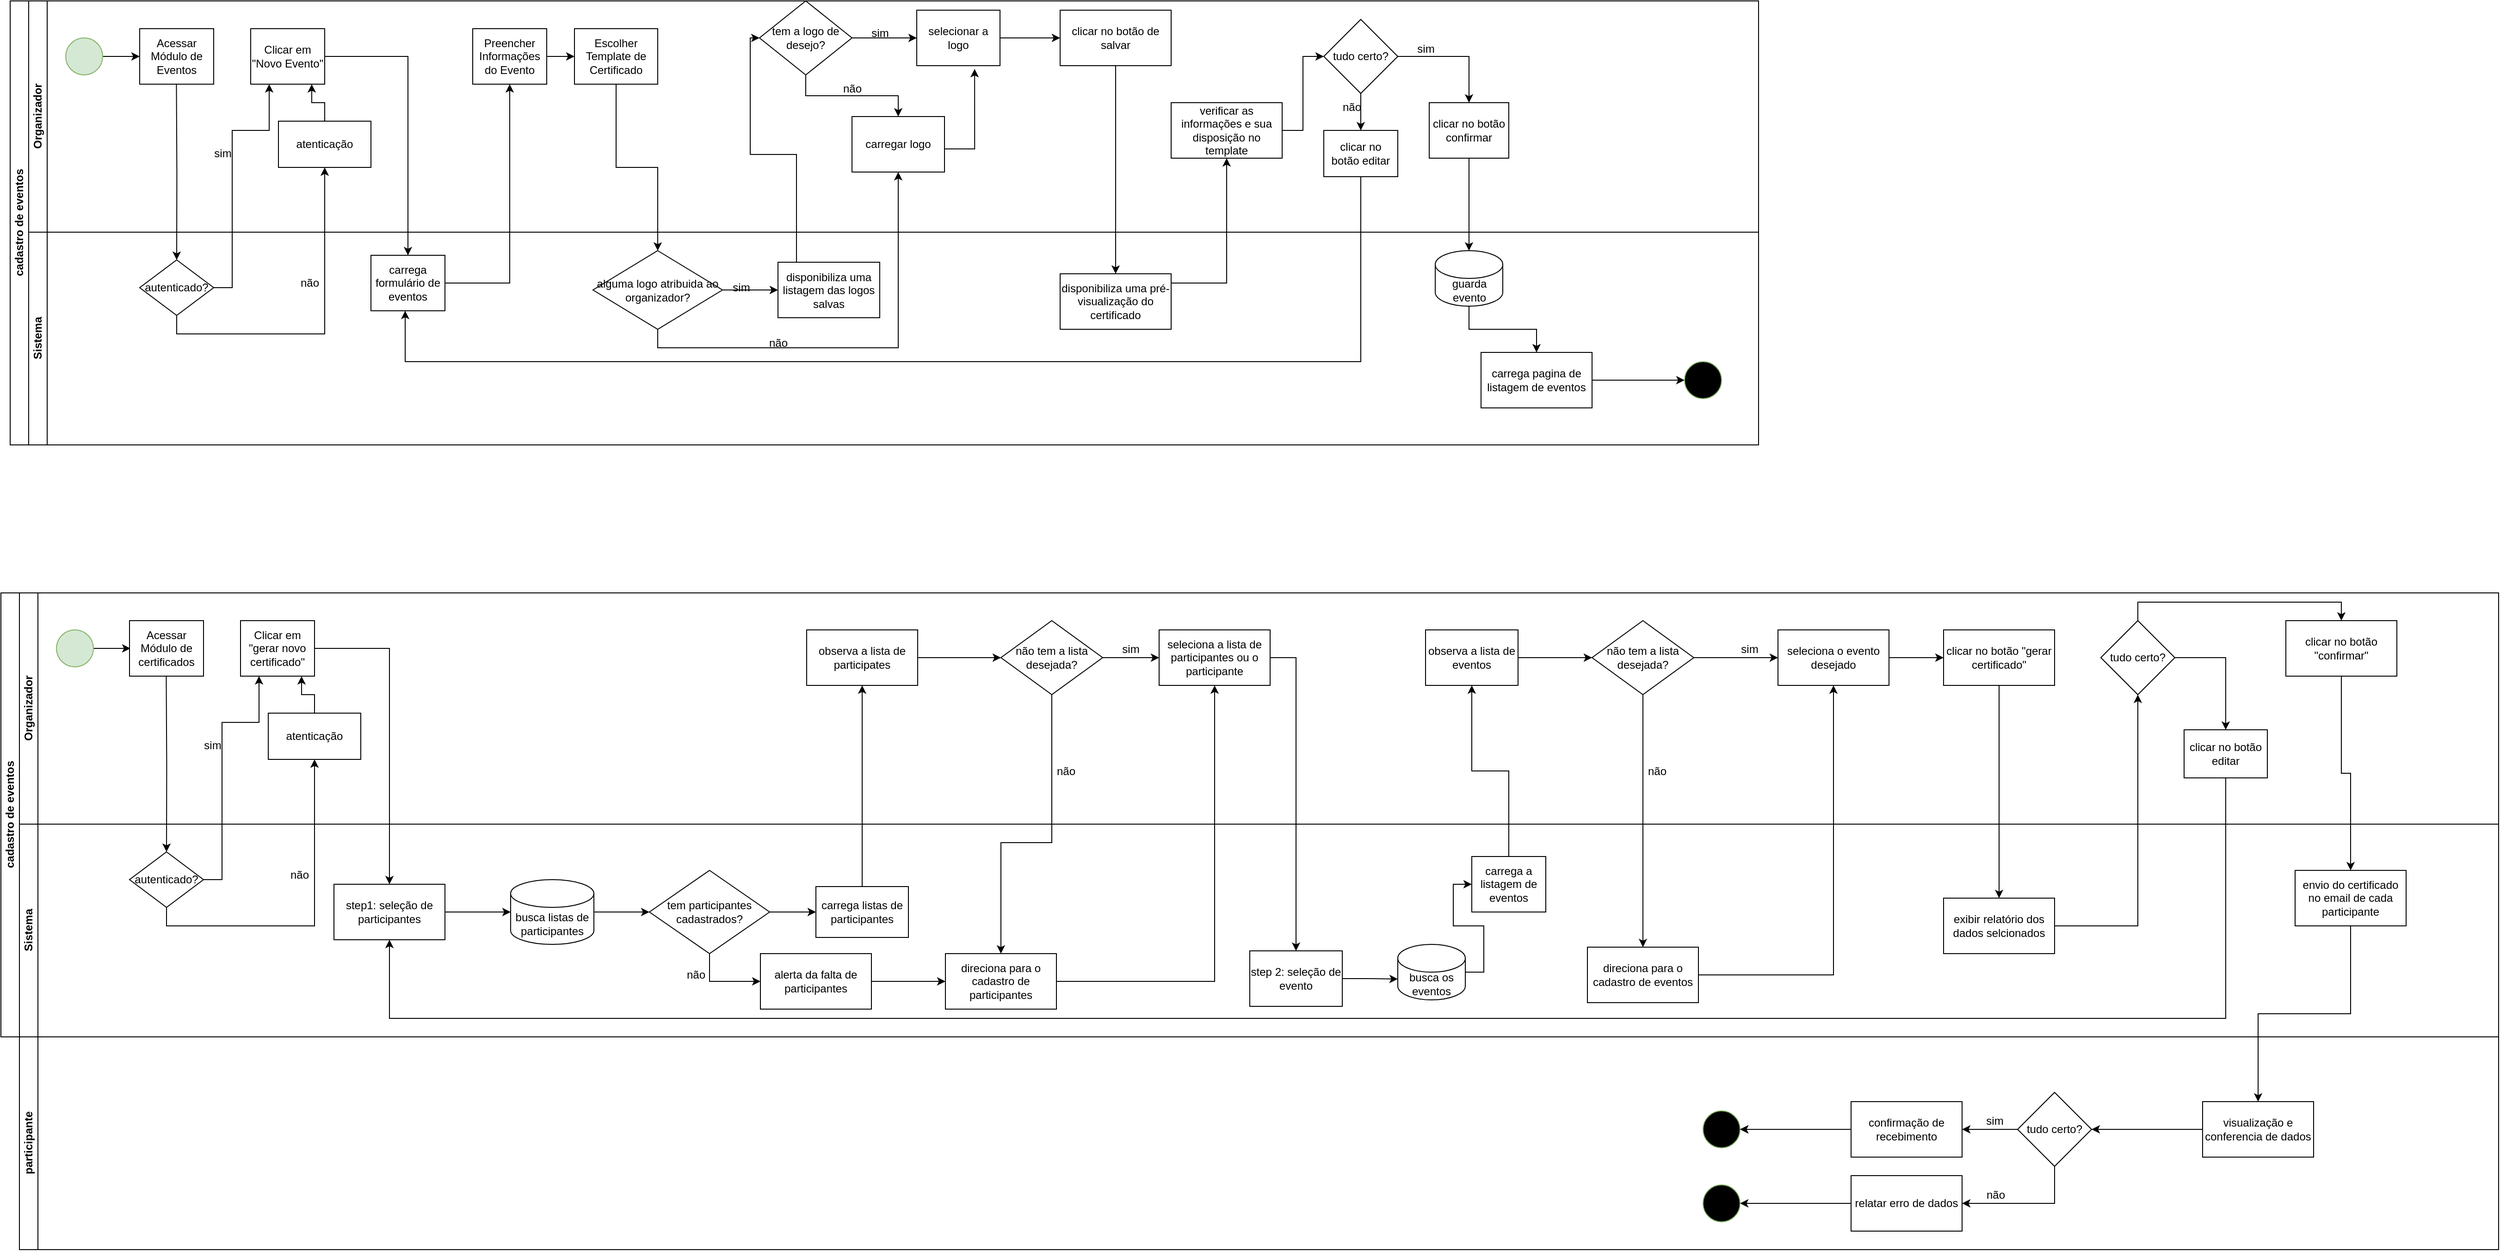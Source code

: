 <mxfile version="26.2.13">
  <diagram id="prtHgNgQTEPvFCAcTncT" name="Page-1">
    <mxGraphModel dx="1680" dy="941" grid="1" gridSize="10" guides="1" tooltips="1" connect="1" arrows="1" fold="1" page="1" pageScale="1" pageWidth="827" pageHeight="1169" math="0" shadow="0">
      <root>
        <mxCell id="0" />
        <mxCell id="1" parent="0" />
        <mxCell id="dNxyNK7c78bLwvsdeMH5-19" value="cadastro de eventos" style="swimlane;html=1;childLayout=stackLayout;resizeParent=1;resizeParentMax=0;horizontal=0;startSize=20;horizontalStack=0;" parent="1" vertex="1">
          <mxGeometry x="120" y="120" width="1890" height="480" as="geometry" />
        </mxCell>
        <mxCell id="dNxyNK7c78bLwvsdeMH5-20" value="Organizador" style="swimlane;html=1;startSize=20;horizontal=0;" parent="dNxyNK7c78bLwvsdeMH5-19" vertex="1">
          <mxGeometry x="20" width="1870" height="250" as="geometry" />
        </mxCell>
        <mxCell id="dNxyNK7c78bLwvsdeMH5-25" value="" style="edgeStyle=orthogonalEdgeStyle;rounded=0;orthogonalLoop=1;jettySize=auto;html=1;" parent="dNxyNK7c78bLwvsdeMH5-20" source="dNxyNK7c78bLwvsdeMH5-23" target="dNxyNK7c78bLwvsdeMH5-24" edge="1">
          <mxGeometry relative="1" as="geometry" />
        </mxCell>
        <mxCell id="dNxyNK7c78bLwvsdeMH5-23" value="" style="ellipse;whiteSpace=wrap;html=1;fillColor=#d5e8d4;strokeColor=#82b366;" parent="dNxyNK7c78bLwvsdeMH5-20" vertex="1">
          <mxGeometry x="40" y="40" width="40" height="40" as="geometry" />
        </mxCell>
        <mxCell id="dNxyNK7c78bLwvsdeMH5-24" value="Acessar Módulo de Eventos" style="rounded=0;whiteSpace=wrap;html=1;fontFamily=Helvetica;fontSize=12;fontColor=#000000;align=center;" parent="dNxyNK7c78bLwvsdeMH5-20" vertex="1">
          <mxGeometry x="120" y="30" width="80" height="60" as="geometry" />
        </mxCell>
        <mxCell id="dNxyNK7c78bLwvsdeMH5-30" value="Clicar em &quot;Novo Evento&quot;" style="rounded=0;whiteSpace=wrap;html=1;fontFamily=Helvetica;fontSize=12;fontColor=#000000;align=center;" parent="dNxyNK7c78bLwvsdeMH5-20" vertex="1">
          <mxGeometry x="240" y="30" width="80" height="60" as="geometry" />
        </mxCell>
        <mxCell id="Wr-YrEjcG0Q6fENDPcPm-4" style="edgeStyle=orthogonalEdgeStyle;rounded=0;orthogonalLoop=1;jettySize=auto;html=1;endArrow=classic;endFill=1;entryX=0.5;entryY=0;entryDx=0;entryDy=0;" edge="1" parent="dNxyNK7c78bLwvsdeMH5-20" target="Wr-YrEjcG0Q6fENDPcPm-5">
          <mxGeometry relative="1" as="geometry">
            <mxPoint x="159.71" y="90" as="sourcePoint" />
            <mxPoint x="159.71" y="150" as="targetPoint" />
          </mxGeometry>
        </mxCell>
        <mxCell id="Wr-YrEjcG0Q6fENDPcPm-6" value="atenticação" style="whiteSpace=wrap;html=1;fontColor=#000000;" vertex="1" parent="dNxyNK7c78bLwvsdeMH5-20">
          <mxGeometry x="270" y="130" width="100" height="50" as="geometry" />
        </mxCell>
        <mxCell id="Wr-YrEjcG0Q6fENDPcPm-8" style="edgeStyle=orthogonalEdgeStyle;rounded=0;orthogonalLoop=1;jettySize=auto;html=1;entryX=0.825;entryY=1.001;entryDx=0;entryDy=0;entryPerimeter=0;" edge="1" parent="dNxyNK7c78bLwvsdeMH5-20" source="Wr-YrEjcG0Q6fENDPcPm-6" target="dNxyNK7c78bLwvsdeMH5-30">
          <mxGeometry relative="1" as="geometry" />
        </mxCell>
        <mxCell id="Wr-YrEjcG0Q6fENDPcPm-9" value="Escolher Template de Certificado" style="whiteSpace=wrap;html=1;fontColor=#000000;rounded=0;" vertex="1" parent="dNxyNK7c78bLwvsdeMH5-20">
          <mxGeometry x="590" y="30" width="90" height="60" as="geometry" />
        </mxCell>
        <mxCell id="Wr-YrEjcG0Q6fENDPcPm-17" value="sim" style="text;html=1;align=center;verticalAlign=middle;whiteSpace=wrap;rounded=0;" vertex="1" parent="dNxyNK7c78bLwvsdeMH5-20">
          <mxGeometry x="180" y="150" width="60" height="30" as="geometry" />
        </mxCell>
        <mxCell id="Wr-YrEjcG0Q6fENDPcPm-25" value="" style="edgeStyle=orthogonalEdgeStyle;rounded=0;orthogonalLoop=1;jettySize=auto;html=1;" edge="1" parent="dNxyNK7c78bLwvsdeMH5-20" source="Wr-YrEjcG0Q6fENDPcPm-23" target="Wr-YrEjcG0Q6fENDPcPm-24">
          <mxGeometry relative="1" as="geometry" />
        </mxCell>
        <mxCell id="Wr-YrEjcG0Q6fENDPcPm-27" value="" style="edgeStyle=orthogonalEdgeStyle;rounded=0;orthogonalLoop=1;jettySize=auto;html=1;" edge="1" parent="dNxyNK7c78bLwvsdeMH5-20" source="Wr-YrEjcG0Q6fENDPcPm-23" target="Wr-YrEjcG0Q6fENDPcPm-26">
          <mxGeometry relative="1" as="geometry" />
        </mxCell>
        <mxCell id="Wr-YrEjcG0Q6fENDPcPm-23" value="tem a logo de desejo?" style="rhombus;whiteSpace=wrap;html=1;" vertex="1" parent="dNxyNK7c78bLwvsdeMH5-20">
          <mxGeometry x="790" width="100" height="80" as="geometry" />
        </mxCell>
        <mxCell id="Wr-YrEjcG0Q6fENDPcPm-36" value="" style="edgeStyle=orthogonalEdgeStyle;rounded=0;orthogonalLoop=1;jettySize=auto;html=1;" edge="1" parent="dNxyNK7c78bLwvsdeMH5-20" source="Wr-YrEjcG0Q6fENDPcPm-24" target="Wr-YrEjcG0Q6fENDPcPm-35">
          <mxGeometry relative="1" as="geometry" />
        </mxCell>
        <mxCell id="Wr-YrEjcG0Q6fENDPcPm-24" value="selecionar a logo" style="whiteSpace=wrap;html=1;" vertex="1" parent="dNxyNK7c78bLwvsdeMH5-20">
          <mxGeometry x="960" y="10" width="90" height="60" as="geometry" />
        </mxCell>
        <mxCell id="Wr-YrEjcG0Q6fENDPcPm-26" value="carregar logo" style="whiteSpace=wrap;html=1;" vertex="1" parent="dNxyNK7c78bLwvsdeMH5-20">
          <mxGeometry x="890" y="125" width="100" height="60" as="geometry" />
        </mxCell>
        <mxCell id="Wr-YrEjcG0Q6fENDPcPm-28" value="sim" style="text;html=1;align=center;verticalAlign=middle;resizable=0;points=[];autosize=1;strokeColor=none;fillColor=none;" vertex="1" parent="dNxyNK7c78bLwvsdeMH5-20">
          <mxGeometry x="900" y="20" width="40" height="30" as="geometry" />
        </mxCell>
        <mxCell id="Wr-YrEjcG0Q6fENDPcPm-30" value="não" style="text;html=1;align=center;verticalAlign=middle;resizable=0;points=[];autosize=1;strokeColor=none;fillColor=none;" vertex="1" parent="dNxyNK7c78bLwvsdeMH5-20">
          <mxGeometry x="870" y="80" width="40" height="30" as="geometry" />
        </mxCell>
        <mxCell id="Wr-YrEjcG0Q6fENDPcPm-34" style="edgeStyle=orthogonalEdgeStyle;rounded=0;orthogonalLoop=1;jettySize=auto;html=1;entryX=0.695;entryY=1.059;entryDx=0;entryDy=0;entryPerimeter=0;" edge="1" parent="dNxyNK7c78bLwvsdeMH5-20" source="Wr-YrEjcG0Q6fENDPcPm-26" target="Wr-YrEjcG0Q6fENDPcPm-24">
          <mxGeometry relative="1" as="geometry">
            <Array as="points">
              <mxPoint x="1023" y="160" />
            </Array>
          </mxGeometry>
        </mxCell>
        <mxCell id="Wr-YrEjcG0Q6fENDPcPm-35" value="clicar no botão de salvar" style="whiteSpace=wrap;html=1;" vertex="1" parent="dNxyNK7c78bLwvsdeMH5-20">
          <mxGeometry x="1115" y="10" width="120" height="60" as="geometry" />
        </mxCell>
        <mxCell id="Wr-YrEjcG0Q6fENDPcPm-42" value="" style="edgeStyle=orthogonalEdgeStyle;rounded=0;orthogonalLoop=1;jettySize=auto;html=1;entryX=0;entryY=0.5;entryDx=0;entryDy=0;" edge="1" parent="dNxyNK7c78bLwvsdeMH5-20" source="Wr-YrEjcG0Q6fENDPcPm-39" target="Wr-YrEjcG0Q6fENDPcPm-46">
          <mxGeometry relative="1" as="geometry">
            <mxPoint x="1394" y="140.0" as="targetPoint" />
          </mxGeometry>
        </mxCell>
        <mxCell id="Wr-YrEjcG0Q6fENDPcPm-39" value="verificar as informações e sua disposição no template" style="whiteSpace=wrap;html=1;" vertex="1" parent="dNxyNK7c78bLwvsdeMH5-20">
          <mxGeometry x="1235" y="110" width="120" height="60" as="geometry" />
        </mxCell>
        <mxCell id="Wr-YrEjcG0Q6fENDPcPm-45" value="" style="edgeStyle=orthogonalEdgeStyle;rounded=0;orthogonalLoop=1;jettySize=auto;html=1;" edge="1" parent="dNxyNK7c78bLwvsdeMH5-20" source="Wr-YrEjcG0Q6fENDPcPm-43" target="Wr-YrEjcG0Q6fENDPcPm-9">
          <mxGeometry relative="1" as="geometry" />
        </mxCell>
        <mxCell id="Wr-YrEjcG0Q6fENDPcPm-43" value="Preencher Informações do Evento" style="whiteSpace=wrap;html=1;fontColor=#000000;rounded=0;" vertex="1" parent="dNxyNK7c78bLwvsdeMH5-20">
          <mxGeometry x="480" y="30" width="80" height="60" as="geometry" />
        </mxCell>
        <mxCell id="Wr-YrEjcG0Q6fENDPcPm-50" value="" style="edgeStyle=orthogonalEdgeStyle;rounded=0;orthogonalLoop=1;jettySize=auto;html=1;" edge="1" parent="dNxyNK7c78bLwvsdeMH5-20" source="Wr-YrEjcG0Q6fENDPcPm-46" target="Wr-YrEjcG0Q6fENDPcPm-49">
          <mxGeometry relative="1" as="geometry" />
        </mxCell>
        <mxCell id="Wr-YrEjcG0Q6fENDPcPm-52" value="" style="edgeStyle=orthogonalEdgeStyle;rounded=0;orthogonalLoop=1;jettySize=auto;html=1;" edge="1" parent="dNxyNK7c78bLwvsdeMH5-20" source="Wr-YrEjcG0Q6fENDPcPm-46" target="Wr-YrEjcG0Q6fENDPcPm-51">
          <mxGeometry relative="1" as="geometry" />
        </mxCell>
        <mxCell id="Wr-YrEjcG0Q6fENDPcPm-46" value="tudo certo?" style="rhombus;whiteSpace=wrap;html=1;" vertex="1" parent="dNxyNK7c78bLwvsdeMH5-20">
          <mxGeometry x="1400" y="20" width="80" height="80" as="geometry" />
        </mxCell>
        <mxCell id="Wr-YrEjcG0Q6fENDPcPm-49" value="clicar no botão confirmar" style="whiteSpace=wrap;html=1;" vertex="1" parent="dNxyNK7c78bLwvsdeMH5-20">
          <mxGeometry x="1514" y="110" width="86" height="60" as="geometry" />
        </mxCell>
        <mxCell id="Wr-YrEjcG0Q6fENDPcPm-51" value="clicar no botão editar" style="whiteSpace=wrap;html=1;" vertex="1" parent="dNxyNK7c78bLwvsdeMH5-20">
          <mxGeometry x="1400" y="140" width="80" height="50" as="geometry" />
        </mxCell>
        <mxCell id="Wr-YrEjcG0Q6fENDPcPm-48" value="não" style="text;html=1;align=center;verticalAlign=middle;resizable=0;points=[];autosize=1;strokeColor=none;fillColor=none;" vertex="1" parent="dNxyNK7c78bLwvsdeMH5-20">
          <mxGeometry x="1410" y="100" width="40" height="30" as="geometry" />
        </mxCell>
        <mxCell id="Wr-YrEjcG0Q6fENDPcPm-53" value="sim" style="text;html=1;align=center;verticalAlign=middle;resizable=0;points=[];autosize=1;strokeColor=none;fillColor=none;" vertex="1" parent="dNxyNK7c78bLwvsdeMH5-20">
          <mxGeometry x="1490" y="37" width="40" height="30" as="geometry" />
        </mxCell>
        <mxCell id="dNxyNK7c78bLwvsdeMH5-21" value="Sistema" style="swimlane;html=1;startSize=20;horizontal=0;" parent="dNxyNK7c78bLwvsdeMH5-19" vertex="1">
          <mxGeometry x="20" y="250" width="1870" height="230" as="geometry" />
        </mxCell>
        <mxCell id="dNxyNK7c78bLwvsdeMH5-29" value="" style="edgeStyle=orthogonalEdgeStyle;rounded=0;orthogonalLoop=1;jettySize=auto;html=1;endArrow=classic;endFill=1;" parent="dNxyNK7c78bLwvsdeMH5-21" edge="1">
          <mxGeometry relative="1" as="geometry">
            <mxPoint x="200" y="60" as="sourcePoint" />
            <mxPoint x="260" y="-160" as="targetPoint" />
            <Array as="points">
              <mxPoint x="220" y="60" />
              <mxPoint x="220" y="-110" />
              <mxPoint x="260" y="-110" />
              <mxPoint x="260" y="-160" />
            </Array>
          </mxGeometry>
        </mxCell>
        <mxCell id="Wr-YrEjcG0Q6fENDPcPm-5" value="autenticado?" style="rhombus;whiteSpace=wrap;html=1;fontFamily=Helvetica;fontSize=12;fontColor=#000000;align=center;" vertex="1" parent="dNxyNK7c78bLwvsdeMH5-21">
          <mxGeometry x="120" y="30" width="80" height="60" as="geometry" />
        </mxCell>
        <mxCell id="Wr-YrEjcG0Q6fENDPcPm-15" value="alguma logo atribuida ao organizador?" style="rhombus;whiteSpace=wrap;html=1;fontColor=#000000;rounded=0;" vertex="1" parent="dNxyNK7c78bLwvsdeMH5-21">
          <mxGeometry x="610" y="20" width="140" height="85" as="geometry" />
        </mxCell>
        <mxCell id="Wr-YrEjcG0Q6fENDPcPm-18" value="não" style="text;html=1;align=center;verticalAlign=middle;whiteSpace=wrap;rounded=0;" vertex="1" parent="dNxyNK7c78bLwvsdeMH5-21">
          <mxGeometry x="274" y="40" width="60" height="30" as="geometry" />
        </mxCell>
        <mxCell id="Wr-YrEjcG0Q6fENDPcPm-19" value="disponibiliza uma listagem das logos salvas" style="rounded=0;whiteSpace=wrap;html=1;fontColor=#000000;" vertex="1" parent="dNxyNK7c78bLwvsdeMH5-21">
          <mxGeometry x="810" y="32.5" width="110" height="60" as="geometry" />
        </mxCell>
        <mxCell id="Wr-YrEjcG0Q6fENDPcPm-20" value="" style="edgeStyle=orthogonalEdgeStyle;rounded=0;orthogonalLoop=1;jettySize=auto;html=1;" edge="1" parent="dNxyNK7c78bLwvsdeMH5-21" source="Wr-YrEjcG0Q6fENDPcPm-15" target="Wr-YrEjcG0Q6fENDPcPm-19">
          <mxGeometry relative="1" as="geometry" />
        </mxCell>
        <mxCell id="Wr-YrEjcG0Q6fENDPcPm-33" value="não" style="text;html=1;align=center;verticalAlign=middle;resizable=0;points=[];autosize=1;strokeColor=none;fillColor=none;" vertex="1" parent="dNxyNK7c78bLwvsdeMH5-21">
          <mxGeometry x="790" y="105" width="40" height="30" as="geometry" />
        </mxCell>
        <mxCell id="Wr-YrEjcG0Q6fENDPcPm-32" value="sim" style="text;html=1;align=center;verticalAlign=middle;resizable=0;points=[];autosize=1;strokeColor=none;fillColor=none;" vertex="1" parent="dNxyNK7c78bLwvsdeMH5-21">
          <mxGeometry x="750" y="45" width="40" height="30" as="geometry" />
        </mxCell>
        <mxCell id="Wr-YrEjcG0Q6fENDPcPm-37" value="disponibiliza uma pré-visualização do certificado" style="whiteSpace=wrap;html=1;" vertex="1" parent="dNxyNK7c78bLwvsdeMH5-21">
          <mxGeometry x="1115" y="45" width="120" height="60" as="geometry" />
        </mxCell>
        <mxCell id="Wr-YrEjcG0Q6fENDPcPm-2" value="carrega formulário de eventos" style="rounded=0;whiteSpace=wrap;html=1;fontFamily=Helvetica;fontSize=12;fontColor=#000000;align=center;" vertex="1" parent="dNxyNK7c78bLwvsdeMH5-21">
          <mxGeometry x="370" y="25" width="80" height="60" as="geometry" />
        </mxCell>
        <mxCell id="Wr-YrEjcG0Q6fENDPcPm-61" value="" style="edgeStyle=orthogonalEdgeStyle;rounded=0;orthogonalLoop=1;jettySize=auto;html=1;" edge="1" parent="dNxyNK7c78bLwvsdeMH5-21" source="Wr-YrEjcG0Q6fENDPcPm-57" target="Wr-YrEjcG0Q6fENDPcPm-60">
          <mxGeometry relative="1" as="geometry" />
        </mxCell>
        <mxCell id="Wr-YrEjcG0Q6fENDPcPm-57" value="guarda evento" style="shape=cylinder3;whiteSpace=wrap;html=1;boundedLbl=1;backgroundOutline=1;size=15;" vertex="1" parent="dNxyNK7c78bLwvsdeMH5-21">
          <mxGeometry x="1520.5" y="20" width="73" height="60" as="geometry" />
        </mxCell>
        <mxCell id="Wr-YrEjcG0Q6fENDPcPm-65" value="" style="edgeStyle=orthogonalEdgeStyle;rounded=0;orthogonalLoop=1;jettySize=auto;html=1;" edge="1" parent="dNxyNK7c78bLwvsdeMH5-21" source="Wr-YrEjcG0Q6fENDPcPm-60">
          <mxGeometry relative="1" as="geometry">
            <mxPoint x="1790" y="160" as="targetPoint" />
          </mxGeometry>
        </mxCell>
        <mxCell id="Wr-YrEjcG0Q6fENDPcPm-60" value="carrega pagina de listagem de eventos" style="whiteSpace=wrap;html=1;" vertex="1" parent="dNxyNK7c78bLwvsdeMH5-21">
          <mxGeometry x="1570" y="130" width="120" height="60" as="geometry" />
        </mxCell>
        <mxCell id="Wr-YrEjcG0Q6fENDPcPm-66" value="" style="ellipse;whiteSpace=wrap;html=1;fillColor=light-dark(#000000, #1f2f1e);strokeColor=#82b366;" vertex="1" parent="dNxyNK7c78bLwvsdeMH5-21">
          <mxGeometry x="1790" y="140" width="40" height="40" as="geometry" />
        </mxCell>
        <mxCell id="Wr-YrEjcG0Q6fENDPcPm-7" value="" style="edgeStyle=orthogonalEdgeStyle;rounded=0;orthogonalLoop=1;jettySize=auto;html=1;" edge="1" parent="dNxyNK7c78bLwvsdeMH5-19" source="Wr-YrEjcG0Q6fENDPcPm-5" target="Wr-YrEjcG0Q6fENDPcPm-6">
          <mxGeometry relative="1" as="geometry">
            <Array as="points">
              <mxPoint x="180" y="360" />
              <mxPoint x="340" y="360" />
            </Array>
          </mxGeometry>
        </mxCell>
        <mxCell id="Wr-YrEjcG0Q6fENDPcPm-16" value="" style="edgeStyle=orthogonalEdgeStyle;rounded=0;orthogonalLoop=1;jettySize=auto;html=1;" edge="1" parent="dNxyNK7c78bLwvsdeMH5-19" source="Wr-YrEjcG0Q6fENDPcPm-9" target="Wr-YrEjcG0Q6fENDPcPm-15">
          <mxGeometry relative="1" as="geometry" />
        </mxCell>
        <mxCell id="Wr-YrEjcG0Q6fENDPcPm-22" value="" style="edgeStyle=orthogonalEdgeStyle;rounded=0;orthogonalLoop=1;jettySize=auto;html=1;" edge="1" parent="dNxyNK7c78bLwvsdeMH5-19" source="Wr-YrEjcG0Q6fENDPcPm-19">
          <mxGeometry relative="1" as="geometry">
            <mxPoint x="810" y="40.0" as="targetPoint" />
            <Array as="points">
              <mxPoint x="850" y="166" />
              <mxPoint x="800" y="166" />
              <mxPoint x="800" y="40" />
            </Array>
          </mxGeometry>
        </mxCell>
        <mxCell id="Wr-YrEjcG0Q6fENDPcPm-31" style="edgeStyle=orthogonalEdgeStyle;rounded=0;orthogonalLoop=1;jettySize=auto;html=1;exitX=0.5;exitY=1;exitDx=0;exitDy=0;entryX=0.5;entryY=1;entryDx=0;entryDy=0;" edge="1" parent="dNxyNK7c78bLwvsdeMH5-19" source="Wr-YrEjcG0Q6fENDPcPm-15" target="Wr-YrEjcG0Q6fENDPcPm-26">
          <mxGeometry relative="1" as="geometry">
            <mxPoint x="960" y="190" as="targetPoint" />
            <mxPoint x="710" y="376" as="sourcePoint" />
          </mxGeometry>
        </mxCell>
        <mxCell id="Wr-YrEjcG0Q6fENDPcPm-38" value="" style="edgeStyle=orthogonalEdgeStyle;rounded=0;orthogonalLoop=1;jettySize=auto;html=1;" edge="1" parent="dNxyNK7c78bLwvsdeMH5-19" source="Wr-YrEjcG0Q6fENDPcPm-35" target="Wr-YrEjcG0Q6fENDPcPm-37">
          <mxGeometry relative="1" as="geometry" />
        </mxCell>
        <mxCell id="Wr-YrEjcG0Q6fENDPcPm-40" value="" style="edgeStyle=orthogonalEdgeStyle;rounded=0;orthogonalLoop=1;jettySize=auto;html=1;" edge="1" parent="dNxyNK7c78bLwvsdeMH5-19" source="Wr-YrEjcG0Q6fENDPcPm-37" target="Wr-YrEjcG0Q6fENDPcPm-39">
          <mxGeometry relative="1" as="geometry">
            <Array as="points">
              <mxPoint x="1315" y="305" />
            </Array>
          </mxGeometry>
        </mxCell>
        <mxCell id="Wr-YrEjcG0Q6fENDPcPm-3" value="" style="edgeStyle=orthogonalEdgeStyle;rounded=0;orthogonalLoop=1;jettySize=auto;html=1;" edge="1" parent="dNxyNK7c78bLwvsdeMH5-19" source="dNxyNK7c78bLwvsdeMH5-30" target="Wr-YrEjcG0Q6fENDPcPm-2">
          <mxGeometry relative="1" as="geometry" />
        </mxCell>
        <mxCell id="Wr-YrEjcG0Q6fENDPcPm-44" value="" style="edgeStyle=orthogonalEdgeStyle;rounded=0;orthogonalLoop=1;jettySize=auto;html=1;" edge="1" parent="dNxyNK7c78bLwvsdeMH5-19" source="Wr-YrEjcG0Q6fENDPcPm-2" target="Wr-YrEjcG0Q6fENDPcPm-43">
          <mxGeometry relative="1" as="geometry" />
        </mxCell>
        <mxCell id="Wr-YrEjcG0Q6fENDPcPm-47" style="edgeStyle=orthogonalEdgeStyle;rounded=0;orthogonalLoop=1;jettySize=auto;html=1;" edge="1" parent="dNxyNK7c78bLwvsdeMH5-19" target="Wr-YrEjcG0Q6fENDPcPm-2">
          <mxGeometry relative="1" as="geometry">
            <mxPoint x="426.552" y="320.0" as="targetPoint" />
            <mxPoint x="1460" y="190" as="sourcePoint" />
            <Array as="points">
              <mxPoint x="1460" y="390" />
              <mxPoint x="427" y="390" />
            </Array>
          </mxGeometry>
        </mxCell>
        <mxCell id="Wr-YrEjcG0Q6fENDPcPm-56" style="edgeStyle=orthogonalEdgeStyle;rounded=0;orthogonalLoop=1;jettySize=auto;html=1;" edge="1" parent="dNxyNK7c78bLwvsdeMH5-19" source="Wr-YrEjcG0Q6fENDPcPm-49" target="Wr-YrEjcG0Q6fENDPcPm-57">
          <mxGeometry relative="1" as="geometry">
            <mxPoint x="1577" y="310.0" as="targetPoint" />
          </mxGeometry>
        </mxCell>
        <mxCell id="Wr-YrEjcG0Q6fENDPcPm-125" value="cadastro de eventos" style="swimlane;html=1;childLayout=stackLayout;resizeParent=1;resizeParentMax=0;horizontal=0;startSize=20;horizontalStack=0;" vertex="1" parent="1">
          <mxGeometry x="110" y="760" width="2700" height="480" as="geometry">
            <mxRectangle x="110" y="760" width="40" height="140" as="alternateBounds" />
          </mxGeometry>
        </mxCell>
        <mxCell id="Wr-YrEjcG0Q6fENDPcPm-126" value="Organizador" style="swimlane;html=1;startSize=20;horizontal=0;" vertex="1" parent="Wr-YrEjcG0Q6fENDPcPm-125">
          <mxGeometry x="20" width="2680" height="250" as="geometry">
            <mxRectangle x="20" width="1870" height="30" as="alternateBounds" />
          </mxGeometry>
        </mxCell>
        <mxCell id="Wr-YrEjcG0Q6fENDPcPm-127" value="" style="edgeStyle=orthogonalEdgeStyle;rounded=0;orthogonalLoop=1;jettySize=auto;html=1;" edge="1" parent="Wr-YrEjcG0Q6fENDPcPm-126" source="Wr-YrEjcG0Q6fENDPcPm-128">
          <mxGeometry relative="1" as="geometry">
            <mxPoint x="120" y="60" as="targetPoint" />
          </mxGeometry>
        </mxCell>
        <mxCell id="Wr-YrEjcG0Q6fENDPcPm-128" value="" style="ellipse;whiteSpace=wrap;html=1;fillColor=#d5e8d4;strokeColor=#82b366;" vertex="1" parent="Wr-YrEjcG0Q6fENDPcPm-126">
          <mxGeometry x="40" y="40" width="40" height="40" as="geometry" />
        </mxCell>
        <mxCell id="Wr-YrEjcG0Q6fENDPcPm-248" value="não tem a lista desejada?" style="rhombus;whiteSpace=wrap;html=1;" vertex="1" parent="Wr-YrEjcG0Q6fENDPcPm-126">
          <mxGeometry x="1700" y="30" width="110" height="80" as="geometry" />
        </mxCell>
        <mxCell id="Wr-YrEjcG0Q6fENDPcPm-254" value="não" style="text;html=1;align=center;verticalAlign=middle;resizable=0;points=[];autosize=1;strokeColor=none;fillColor=none;" vertex="1" parent="Wr-YrEjcG0Q6fENDPcPm-126">
          <mxGeometry x="1750" y="178" width="40" height="30" as="geometry" />
        </mxCell>
        <mxCell id="Wr-YrEjcG0Q6fENDPcPm-257" value="clicar no botão &quot;gerar certificado&quot;" style="whiteSpace=wrap;html=1;" vertex="1" parent="Wr-YrEjcG0Q6fENDPcPm-126">
          <mxGeometry x="2080" y="40" width="120" height="60" as="geometry" />
        </mxCell>
        <mxCell id="Wr-YrEjcG0Q6fENDPcPm-264" value="" style="edgeStyle=orthogonalEdgeStyle;rounded=0;orthogonalLoop=1;jettySize=auto;html=1;" edge="1" parent="Wr-YrEjcG0Q6fENDPcPm-126" source="Wr-YrEjcG0Q6fENDPcPm-261" target="Wr-YrEjcG0Q6fENDPcPm-263">
          <mxGeometry relative="1" as="geometry" />
        </mxCell>
        <mxCell id="Wr-YrEjcG0Q6fENDPcPm-266" style="edgeStyle=orthogonalEdgeStyle;rounded=0;orthogonalLoop=1;jettySize=auto;html=1;entryX=0.5;entryY=0;entryDx=0;entryDy=0;" edge="1" parent="Wr-YrEjcG0Q6fENDPcPm-126" source="Wr-YrEjcG0Q6fENDPcPm-261" target="Wr-YrEjcG0Q6fENDPcPm-267">
          <mxGeometry relative="1" as="geometry">
            <mxPoint x="2470" y="10" as="targetPoint" />
            <Array as="points">
              <mxPoint x="2290" y="10" />
              <mxPoint x="2510" y="10" />
            </Array>
          </mxGeometry>
        </mxCell>
        <mxCell id="Wr-YrEjcG0Q6fENDPcPm-261" value="tudo certo?" style="rhombus;whiteSpace=wrap;html=1;" vertex="1" parent="Wr-YrEjcG0Q6fENDPcPm-126">
          <mxGeometry x="2250" y="30" width="80" height="80" as="geometry" />
        </mxCell>
        <mxCell id="Wr-YrEjcG0Q6fENDPcPm-263" value="clicar no botão editar" style="whiteSpace=wrap;html=1;" vertex="1" parent="Wr-YrEjcG0Q6fENDPcPm-126">
          <mxGeometry x="2340" y="148" width="90" height="52" as="geometry" />
        </mxCell>
        <mxCell id="Wr-YrEjcG0Q6fENDPcPm-267" value="clicar no botão &quot;confirmar&quot;" style="whiteSpace=wrap;html=1;" vertex="1" parent="Wr-YrEjcG0Q6fENDPcPm-126">
          <mxGeometry x="2450" y="30" width="120" height="60" as="geometry" />
        </mxCell>
        <mxCell id="Wr-YrEjcG0Q6fENDPcPm-157" value="Sistema" style="swimlane;html=1;startSize=20;horizontal=0;" vertex="1" parent="Wr-YrEjcG0Q6fENDPcPm-125">
          <mxGeometry x="20" y="250" width="2680" height="230" as="geometry" />
        </mxCell>
        <mxCell id="Wr-YrEjcG0Q6fENDPcPm-194" value="Acessar Módulo de certificados" style="rounded=0;whiteSpace=wrap;html=1;fontFamily=Helvetica;fontSize=12;fontColor=#000000;align=center;" vertex="1" parent="Wr-YrEjcG0Q6fENDPcPm-157">
          <mxGeometry x="119" y="-220" width="80" height="60" as="geometry" />
        </mxCell>
        <mxCell id="Wr-YrEjcG0Q6fENDPcPm-195" value="Clicar em &quot;gerar novo certificado&quot;" style="rounded=0;whiteSpace=wrap;html=1;fontFamily=Helvetica;fontSize=12;fontColor=#000000;align=center;" vertex="1" parent="Wr-YrEjcG0Q6fENDPcPm-157">
          <mxGeometry x="239" y="-220" width="80" height="60" as="geometry" />
        </mxCell>
        <mxCell id="Wr-YrEjcG0Q6fENDPcPm-196" style="edgeStyle=orthogonalEdgeStyle;rounded=0;orthogonalLoop=1;jettySize=auto;html=1;endArrow=classic;endFill=1;entryX=0.5;entryY=0;entryDx=0;entryDy=0;" edge="1" parent="Wr-YrEjcG0Q6fENDPcPm-157" target="Wr-YrEjcG0Q6fENDPcPm-201">
          <mxGeometry relative="1" as="geometry">
            <mxPoint x="158.71" y="-160" as="sourcePoint" />
            <mxPoint x="158.71" y="-100" as="targetPoint" />
          </mxGeometry>
        </mxCell>
        <mxCell id="Wr-YrEjcG0Q6fENDPcPm-197" value="atenticação" style="whiteSpace=wrap;html=1;fontColor=#000000;" vertex="1" parent="Wr-YrEjcG0Q6fENDPcPm-157">
          <mxGeometry x="269" y="-120" width="100" height="50" as="geometry" />
        </mxCell>
        <mxCell id="Wr-YrEjcG0Q6fENDPcPm-198" style="edgeStyle=orthogonalEdgeStyle;rounded=0;orthogonalLoop=1;jettySize=auto;html=1;entryX=0.825;entryY=1.001;entryDx=0;entryDy=0;entryPerimeter=0;" edge="1" parent="Wr-YrEjcG0Q6fENDPcPm-157" source="Wr-YrEjcG0Q6fENDPcPm-197" target="Wr-YrEjcG0Q6fENDPcPm-195">
          <mxGeometry relative="1" as="geometry" />
        </mxCell>
        <mxCell id="Wr-YrEjcG0Q6fENDPcPm-199" value="sim" style="text;html=1;align=center;verticalAlign=middle;whiteSpace=wrap;rounded=0;" vertex="1" parent="Wr-YrEjcG0Q6fENDPcPm-157">
          <mxGeometry x="179" y="-100" width="60" height="30" as="geometry" />
        </mxCell>
        <mxCell id="Wr-YrEjcG0Q6fENDPcPm-200" value="" style="edgeStyle=orthogonalEdgeStyle;rounded=0;orthogonalLoop=1;jettySize=auto;html=1;endArrow=classic;endFill=1;" edge="1" parent="Wr-YrEjcG0Q6fENDPcPm-157">
          <mxGeometry relative="1" as="geometry">
            <mxPoint x="199" y="60" as="sourcePoint" />
            <mxPoint x="259" y="-160" as="targetPoint" />
            <Array as="points">
              <mxPoint x="219" y="60" />
              <mxPoint x="219" y="-110" />
              <mxPoint x="259" y="-110" />
              <mxPoint x="259" y="-160" />
            </Array>
          </mxGeometry>
        </mxCell>
        <mxCell id="Wr-YrEjcG0Q6fENDPcPm-201" value="autenticado?" style="rhombus;whiteSpace=wrap;html=1;fontFamily=Helvetica;fontSize=12;fontColor=#000000;align=center;" vertex="1" parent="Wr-YrEjcG0Q6fENDPcPm-157">
          <mxGeometry x="119" y="30" width="80" height="60" as="geometry" />
        </mxCell>
        <mxCell id="Wr-YrEjcG0Q6fENDPcPm-202" value="não" style="text;html=1;align=center;verticalAlign=middle;whiteSpace=wrap;rounded=0;" vertex="1" parent="Wr-YrEjcG0Q6fENDPcPm-157">
          <mxGeometry x="273" y="40" width="60" height="30" as="geometry" />
        </mxCell>
        <mxCell id="Wr-YrEjcG0Q6fENDPcPm-204" value="" style="edgeStyle=orthogonalEdgeStyle;rounded=0;orthogonalLoop=1;jettySize=auto;html=1;" edge="1" parent="Wr-YrEjcG0Q6fENDPcPm-157" source="Wr-YrEjcG0Q6fENDPcPm-201" target="Wr-YrEjcG0Q6fENDPcPm-197">
          <mxGeometry relative="1" as="geometry">
            <Array as="points">
              <mxPoint x="159" y="110" />
              <mxPoint x="319" y="110" />
            </Array>
          </mxGeometry>
        </mxCell>
        <mxCell id="Wr-YrEjcG0Q6fENDPcPm-215" value="observa a lista de participates" style="whiteSpace=wrap;html=1;" vertex="1" parent="Wr-YrEjcG0Q6fENDPcPm-157">
          <mxGeometry x="851" y="-210" width="120" height="60" as="geometry" />
        </mxCell>
        <mxCell id="Wr-YrEjcG0Q6fENDPcPm-238" value="" style="edgeStyle=orthogonalEdgeStyle;rounded=0;orthogonalLoop=1;jettySize=auto;html=1;" edge="1" parent="Wr-YrEjcG0Q6fENDPcPm-157" source="Wr-YrEjcG0Q6fENDPcPm-217" target="Wr-YrEjcG0Q6fENDPcPm-237">
          <mxGeometry relative="1" as="geometry" />
        </mxCell>
        <mxCell id="Wr-YrEjcG0Q6fENDPcPm-217" value="não tem a lista desejada?" style="rhombus;whiteSpace=wrap;html=1;" vertex="1" parent="Wr-YrEjcG0Q6fENDPcPm-157">
          <mxGeometry x="1061" y="-220" width="110" height="80" as="geometry" />
        </mxCell>
        <mxCell id="Wr-YrEjcG0Q6fENDPcPm-218" value="" style="edgeStyle=orthogonalEdgeStyle;rounded=0;orthogonalLoop=1;jettySize=auto;html=1;" edge="1" parent="Wr-YrEjcG0Q6fENDPcPm-157" source="Wr-YrEjcG0Q6fENDPcPm-215" target="Wr-YrEjcG0Q6fENDPcPm-217">
          <mxGeometry relative="1" as="geometry" />
        </mxCell>
        <mxCell id="Wr-YrEjcG0Q6fENDPcPm-245" style="edgeStyle=orthogonalEdgeStyle;rounded=0;orthogonalLoop=1;jettySize=auto;html=1;exitX=1;exitY=0.5;exitDx=0;exitDy=0;" edge="1" parent="Wr-YrEjcG0Q6fENDPcPm-157" source="Wr-YrEjcG0Q6fENDPcPm-237" target="Wr-YrEjcG0Q6fENDPcPm-244">
          <mxGeometry relative="1" as="geometry" />
        </mxCell>
        <mxCell id="Wr-YrEjcG0Q6fENDPcPm-237" value="seleciona a lista de participantes ou o participante " style="whiteSpace=wrap;html=1;" vertex="1" parent="Wr-YrEjcG0Q6fENDPcPm-157">
          <mxGeometry x="1232" y="-210" width="120" height="60" as="geometry" />
        </mxCell>
        <mxCell id="Wr-YrEjcG0Q6fENDPcPm-205" value="" style="edgeStyle=orthogonalEdgeStyle;rounded=0;orthogonalLoop=1;jettySize=auto;html=1;exitX=1;exitY=0.5;exitDx=0;exitDy=0;entryX=0.5;entryY=0;entryDx=0;entryDy=0;" edge="1" parent="Wr-YrEjcG0Q6fENDPcPm-157" source="Wr-YrEjcG0Q6fENDPcPm-195" target="Wr-YrEjcG0Q6fENDPcPm-242">
          <mxGeometry relative="1" as="geometry">
            <mxPoint x="500" y="-190.0" as="sourcePoint" />
            <mxPoint x="400" y="60" as="targetPoint" />
            <Array as="points">
              <mxPoint x="400" y="-190" />
            </Array>
          </mxGeometry>
        </mxCell>
        <mxCell id="Wr-YrEjcG0Q6fENDPcPm-222" value="" style="edgeStyle=orthogonalEdgeStyle;rounded=0;orthogonalLoop=1;jettySize=auto;html=1;" edge="1" parent="Wr-YrEjcG0Q6fENDPcPm-157" source="Wr-YrEjcG0Q6fENDPcPm-212" target="Wr-YrEjcG0Q6fENDPcPm-221">
          <mxGeometry relative="1" as="geometry" />
        </mxCell>
        <mxCell id="Wr-YrEjcG0Q6fENDPcPm-212" value="busca listas de participantes" style="shape=cylinder3;whiteSpace=wrap;html=1;boundedLbl=1;backgroundOutline=1;size=15;" vertex="1" parent="Wr-YrEjcG0Q6fENDPcPm-157">
          <mxGeometry x="531" y="60" width="90" height="70" as="geometry" />
        </mxCell>
        <mxCell id="Wr-YrEjcG0Q6fENDPcPm-227" value="" style="edgeStyle=orthogonalEdgeStyle;rounded=0;orthogonalLoop=1;jettySize=auto;html=1;entryX=0;entryY=0.5;entryDx=0;entryDy=0;" edge="1" parent="Wr-YrEjcG0Q6fENDPcPm-157" source="Wr-YrEjcG0Q6fENDPcPm-221" target="Wr-YrEjcG0Q6fENDPcPm-226">
          <mxGeometry relative="1" as="geometry" />
        </mxCell>
        <mxCell id="Wr-YrEjcG0Q6fENDPcPm-231" style="edgeStyle=orthogonalEdgeStyle;rounded=0;orthogonalLoop=1;jettySize=auto;html=1;exitX=1;exitY=0.5;exitDx=0;exitDy=0;entryX=0;entryY=0.5;entryDx=0;entryDy=0;" edge="1" parent="Wr-YrEjcG0Q6fENDPcPm-157" source="Wr-YrEjcG0Q6fENDPcPm-221" target="Wr-YrEjcG0Q6fENDPcPm-213">
          <mxGeometry relative="1" as="geometry" />
        </mxCell>
        <mxCell id="Wr-YrEjcG0Q6fENDPcPm-221" value="tem participantes cadastrados?" style="rhombus;whiteSpace=wrap;html=1;" vertex="1" parent="Wr-YrEjcG0Q6fENDPcPm-157">
          <mxGeometry x="681" y="50" width="130" height="90" as="geometry" />
        </mxCell>
        <mxCell id="Wr-YrEjcG0Q6fENDPcPm-210" value="busca os eventos" style="shape=cylinder3;whiteSpace=wrap;html=1;boundedLbl=1;backgroundOutline=1;size=15;" vertex="1" parent="Wr-YrEjcG0Q6fENDPcPm-157">
          <mxGeometry x="1490" y="130" width="73" height="60" as="geometry" />
        </mxCell>
        <mxCell id="Wr-YrEjcG0Q6fENDPcPm-203" value="carrega a listagem de eventos" style="rounded=0;whiteSpace=wrap;html=1;fontFamily=Helvetica;fontSize=12;fontColor=#000000;align=center;" vertex="1" parent="Wr-YrEjcG0Q6fENDPcPm-157">
          <mxGeometry x="1570" y="35" width="80" height="60" as="geometry" />
        </mxCell>
        <mxCell id="Wr-YrEjcG0Q6fENDPcPm-211" style="edgeStyle=orthogonalEdgeStyle;rounded=0;orthogonalLoop=1;jettySize=auto;html=1;entryX=0;entryY=0.5;entryDx=0;entryDy=0;" edge="1" parent="Wr-YrEjcG0Q6fENDPcPm-157" source="Wr-YrEjcG0Q6fENDPcPm-210" target="Wr-YrEjcG0Q6fENDPcPm-203">
          <mxGeometry relative="1" as="geometry" />
        </mxCell>
        <mxCell id="Wr-YrEjcG0Q6fENDPcPm-207" value="" style="edgeStyle=orthogonalEdgeStyle;rounded=0;orthogonalLoop=1;jettySize=auto;html=1;" edge="1" parent="Wr-YrEjcG0Q6fENDPcPm-157" source="Wr-YrEjcG0Q6fENDPcPm-203" target="Wr-YrEjcG0Q6fENDPcPm-206">
          <mxGeometry relative="1" as="geometry" />
        </mxCell>
        <mxCell id="Wr-YrEjcG0Q6fENDPcPm-206" value="observa a lista de eventos" style="whiteSpace=wrap;html=1;fontColor=#000000;rounded=0;" vertex="1" parent="Wr-YrEjcG0Q6fENDPcPm-157">
          <mxGeometry x="1520" y="-210" width="100" height="60" as="geometry" />
        </mxCell>
        <mxCell id="Wr-YrEjcG0Q6fENDPcPm-213" value="carrega listas de participantes" style="whiteSpace=wrap;html=1;" vertex="1" parent="Wr-YrEjcG0Q6fENDPcPm-157">
          <mxGeometry x="861" y="67.5" width="100" height="55" as="geometry" />
        </mxCell>
        <mxCell id="Wr-YrEjcG0Q6fENDPcPm-230" value="" style="edgeStyle=orthogonalEdgeStyle;rounded=0;orthogonalLoop=1;jettySize=auto;html=1;" edge="1" parent="Wr-YrEjcG0Q6fENDPcPm-157" source="Wr-YrEjcG0Q6fENDPcPm-226" target="Wr-YrEjcG0Q6fENDPcPm-229">
          <mxGeometry relative="1" as="geometry" />
        </mxCell>
        <mxCell id="Wr-YrEjcG0Q6fENDPcPm-226" value="alerta da falta de participantes" style="whiteSpace=wrap;html=1;" vertex="1" parent="Wr-YrEjcG0Q6fENDPcPm-157">
          <mxGeometry x="801" y="140" width="120" height="60" as="geometry" />
        </mxCell>
        <mxCell id="Wr-YrEjcG0Q6fENDPcPm-236" style="edgeStyle=orthogonalEdgeStyle;rounded=0;orthogonalLoop=1;jettySize=auto;html=1;entryX=0.5;entryY=1;entryDx=0;entryDy=0;" edge="1" parent="Wr-YrEjcG0Q6fENDPcPm-157" source="Wr-YrEjcG0Q6fENDPcPm-229" target="Wr-YrEjcG0Q6fENDPcPm-237">
          <mxGeometry relative="1" as="geometry">
            <mxPoint x="1211" y="170" as="targetPoint" />
          </mxGeometry>
        </mxCell>
        <mxCell id="Wr-YrEjcG0Q6fENDPcPm-229" value="direciona para o cadastro de participantes" style="whiteSpace=wrap;html=1;" vertex="1" parent="Wr-YrEjcG0Q6fENDPcPm-157">
          <mxGeometry x="1001" y="140" width="120" height="60" as="geometry" />
        </mxCell>
        <mxCell id="Wr-YrEjcG0Q6fENDPcPm-216" value="" style="edgeStyle=orthogonalEdgeStyle;rounded=0;orthogonalLoop=1;jettySize=auto;html=1;exitX=0.5;exitY=0;exitDx=0;exitDy=0;" edge="1" parent="Wr-YrEjcG0Q6fENDPcPm-157" source="Wr-YrEjcG0Q6fENDPcPm-213" target="Wr-YrEjcG0Q6fENDPcPm-215">
          <mxGeometry relative="1" as="geometry" />
        </mxCell>
        <mxCell id="Wr-YrEjcG0Q6fENDPcPm-234" style="edgeStyle=orthogonalEdgeStyle;rounded=0;orthogonalLoop=1;jettySize=auto;html=1;exitX=0.5;exitY=1;exitDx=0;exitDy=0;entryX=0.5;entryY=0;entryDx=0;entryDy=0;" edge="1" parent="Wr-YrEjcG0Q6fENDPcPm-157" source="Wr-YrEjcG0Q6fENDPcPm-217" target="Wr-YrEjcG0Q6fENDPcPm-229">
          <mxGeometry relative="1" as="geometry">
            <Array as="points">
              <mxPoint x="1116" y="20" />
              <mxPoint x="1061" y="20" />
            </Array>
          </mxGeometry>
        </mxCell>
        <mxCell id="Wr-YrEjcG0Q6fENDPcPm-228" value="não" style="text;html=1;align=center;verticalAlign=middle;resizable=0;points=[];autosize=1;strokeColor=none;fillColor=none;" vertex="1" parent="Wr-YrEjcG0Q6fENDPcPm-157">
          <mxGeometry x="711" y="148" width="40" height="30" as="geometry" />
        </mxCell>
        <mxCell id="Wr-YrEjcG0Q6fENDPcPm-239" value="sim" style="text;html=1;align=center;verticalAlign=middle;resizable=0;points=[];autosize=1;strokeColor=none;fillColor=none;" vertex="1" parent="Wr-YrEjcG0Q6fENDPcPm-157">
          <mxGeometry x="1181" y="-204" width="40" height="30" as="geometry" />
        </mxCell>
        <mxCell id="Wr-YrEjcG0Q6fENDPcPm-240" value="não" style="text;html=1;align=center;verticalAlign=middle;resizable=0;points=[];autosize=1;strokeColor=none;fillColor=none;" vertex="1" parent="Wr-YrEjcG0Q6fENDPcPm-157">
          <mxGeometry x="1111" y="-72" width="40" height="30" as="geometry" />
        </mxCell>
        <mxCell id="Wr-YrEjcG0Q6fENDPcPm-242" value="step1: seleção de participantes" style="whiteSpace=wrap;html=1;" vertex="1" parent="Wr-YrEjcG0Q6fENDPcPm-157">
          <mxGeometry x="340" y="65" width="120" height="60" as="geometry" />
        </mxCell>
        <mxCell id="Wr-YrEjcG0Q6fENDPcPm-243" style="edgeStyle=orthogonalEdgeStyle;rounded=0;orthogonalLoop=1;jettySize=auto;html=1;exitX=1;exitY=0.5;exitDx=0;exitDy=0;entryX=0;entryY=0.5;entryDx=0;entryDy=0;entryPerimeter=0;" edge="1" parent="Wr-YrEjcG0Q6fENDPcPm-157" source="Wr-YrEjcG0Q6fENDPcPm-242" target="Wr-YrEjcG0Q6fENDPcPm-212">
          <mxGeometry relative="1" as="geometry" />
        </mxCell>
        <mxCell id="Wr-YrEjcG0Q6fENDPcPm-246" style="edgeStyle=orthogonalEdgeStyle;rounded=0;orthogonalLoop=1;jettySize=auto;html=1;exitX=1;exitY=0.5;exitDx=0;exitDy=0;entryX=0;entryY=0;entryDx=0;entryDy=37.5;entryPerimeter=0;" edge="1" parent="Wr-YrEjcG0Q6fENDPcPm-157" source="Wr-YrEjcG0Q6fENDPcPm-244" target="Wr-YrEjcG0Q6fENDPcPm-210">
          <mxGeometry relative="1" as="geometry">
            <mxPoint x="1480" y="165.143" as="targetPoint" />
          </mxGeometry>
        </mxCell>
        <mxCell id="Wr-YrEjcG0Q6fENDPcPm-244" value="step 2: seleção de evento" style="whiteSpace=wrap;html=1;" vertex="1" parent="Wr-YrEjcG0Q6fENDPcPm-157">
          <mxGeometry x="1330" y="137" width="100" height="60" as="geometry" />
        </mxCell>
        <mxCell id="Wr-YrEjcG0Q6fENDPcPm-249" value="seleciona o evento desejado" style="whiteSpace=wrap;html=1;" vertex="1" parent="Wr-YrEjcG0Q6fENDPcPm-157">
          <mxGeometry x="1901" y="-210" width="120" height="60" as="geometry" />
        </mxCell>
        <mxCell id="Wr-YrEjcG0Q6fENDPcPm-250" style="edgeStyle=orthogonalEdgeStyle;rounded=0;orthogonalLoop=1;jettySize=auto;html=1;entryX=0.5;entryY=1;entryDx=0;entryDy=0;" edge="1" parent="Wr-YrEjcG0Q6fENDPcPm-157" source="Wr-YrEjcG0Q6fENDPcPm-251" target="Wr-YrEjcG0Q6fENDPcPm-249">
          <mxGeometry relative="1" as="geometry">
            <mxPoint x="1880" y="170" as="targetPoint" />
          </mxGeometry>
        </mxCell>
        <mxCell id="Wr-YrEjcG0Q6fENDPcPm-251" value="direciona para o cadastro de eventos" style="whiteSpace=wrap;html=1;" vertex="1" parent="Wr-YrEjcG0Q6fENDPcPm-157">
          <mxGeometry x="1695" y="133" width="120" height="60" as="geometry" />
        </mxCell>
        <mxCell id="Wr-YrEjcG0Q6fENDPcPm-253" value="sim" style="text;html=1;align=center;verticalAlign=middle;resizable=0;points=[];autosize=1;strokeColor=none;fillColor=none;" vertex="1" parent="Wr-YrEjcG0Q6fENDPcPm-157">
          <mxGeometry x="1850" y="-204" width="40" height="30" as="geometry" />
        </mxCell>
        <mxCell id="Wr-YrEjcG0Q6fENDPcPm-259" value="exibir relatório dos dados selcionados" style="whiteSpace=wrap;html=1;" vertex="1" parent="Wr-YrEjcG0Q6fENDPcPm-157">
          <mxGeometry x="2080" y="80" width="120" height="60" as="geometry" />
        </mxCell>
        <mxCell id="Wr-YrEjcG0Q6fENDPcPm-270" value="envio do certificado no email de cada participante" style="whiteSpace=wrap;html=1;" vertex="1" parent="Wr-YrEjcG0Q6fENDPcPm-157">
          <mxGeometry x="2460" y="50" width="120" height="60" as="geometry" />
        </mxCell>
        <mxCell id="Wr-YrEjcG0Q6fENDPcPm-247" value="" style="edgeStyle=orthogonalEdgeStyle;rounded=0;orthogonalLoop=1;jettySize=auto;html=1;" edge="1" parent="Wr-YrEjcG0Q6fENDPcPm-125" source="Wr-YrEjcG0Q6fENDPcPm-248" target="Wr-YrEjcG0Q6fENDPcPm-249">
          <mxGeometry relative="1" as="geometry" />
        </mxCell>
        <mxCell id="Wr-YrEjcG0Q6fENDPcPm-255" style="edgeStyle=orthogonalEdgeStyle;rounded=0;orthogonalLoop=1;jettySize=auto;html=1;exitX=0.5;exitY=1;exitDx=0;exitDy=0;entryX=0.5;entryY=0;entryDx=0;entryDy=0;" edge="1" parent="Wr-YrEjcG0Q6fENDPcPm-125" source="Wr-YrEjcG0Q6fENDPcPm-248" target="Wr-YrEjcG0Q6fENDPcPm-251">
          <mxGeometry relative="1" as="geometry" />
        </mxCell>
        <mxCell id="Wr-YrEjcG0Q6fENDPcPm-256" style="edgeStyle=orthogonalEdgeStyle;rounded=0;orthogonalLoop=1;jettySize=auto;html=1;exitX=1;exitY=0.5;exitDx=0;exitDy=0;entryX=0;entryY=0.5;entryDx=0;entryDy=0;" edge="1" parent="Wr-YrEjcG0Q6fENDPcPm-125" source="Wr-YrEjcG0Q6fENDPcPm-206" target="Wr-YrEjcG0Q6fENDPcPm-248">
          <mxGeometry relative="1" as="geometry" />
        </mxCell>
        <mxCell id="Wr-YrEjcG0Q6fENDPcPm-258" value="" style="edgeStyle=orthogonalEdgeStyle;rounded=0;orthogonalLoop=1;jettySize=auto;html=1;" edge="1" parent="Wr-YrEjcG0Q6fENDPcPm-125" source="Wr-YrEjcG0Q6fENDPcPm-249" target="Wr-YrEjcG0Q6fENDPcPm-257">
          <mxGeometry relative="1" as="geometry" />
        </mxCell>
        <mxCell id="Wr-YrEjcG0Q6fENDPcPm-260" value="" style="edgeStyle=orthogonalEdgeStyle;rounded=0;orthogonalLoop=1;jettySize=auto;html=1;" edge="1" parent="Wr-YrEjcG0Q6fENDPcPm-125" source="Wr-YrEjcG0Q6fENDPcPm-257" target="Wr-YrEjcG0Q6fENDPcPm-259">
          <mxGeometry relative="1" as="geometry" />
        </mxCell>
        <mxCell id="Wr-YrEjcG0Q6fENDPcPm-262" value="" style="edgeStyle=orthogonalEdgeStyle;rounded=0;orthogonalLoop=1;jettySize=auto;html=1;" edge="1" parent="Wr-YrEjcG0Q6fENDPcPm-125" source="Wr-YrEjcG0Q6fENDPcPm-259" target="Wr-YrEjcG0Q6fENDPcPm-261">
          <mxGeometry relative="1" as="geometry" />
        </mxCell>
        <mxCell id="Wr-YrEjcG0Q6fENDPcPm-265" style="edgeStyle=orthogonalEdgeStyle;rounded=0;orthogonalLoop=1;jettySize=auto;html=1;entryX=0.5;entryY=1;entryDx=0;entryDy=0;" edge="1" parent="Wr-YrEjcG0Q6fENDPcPm-125" source="Wr-YrEjcG0Q6fENDPcPm-263" target="Wr-YrEjcG0Q6fENDPcPm-242">
          <mxGeometry relative="1" as="geometry">
            <Array as="points">
              <mxPoint x="2405" y="460" />
              <mxPoint x="420" y="460" />
            </Array>
          </mxGeometry>
        </mxCell>
        <mxCell id="Wr-YrEjcG0Q6fENDPcPm-269" value="" style="edgeStyle=orthogonalEdgeStyle;rounded=0;orthogonalLoop=1;jettySize=auto;html=1;entryX=0.5;entryY=0;entryDx=0;entryDy=0;" edge="1" parent="Wr-YrEjcG0Q6fENDPcPm-125" source="Wr-YrEjcG0Q6fENDPcPm-267" target="Wr-YrEjcG0Q6fENDPcPm-270">
          <mxGeometry relative="1" as="geometry">
            <mxPoint x="2530" y="148" as="targetPoint" />
          </mxGeometry>
        </mxCell>
        <mxCell id="Wr-YrEjcG0Q6fENDPcPm-192" value="participante" style="swimlane;html=1;startSize=20;horizontal=0;" vertex="1" parent="1">
          <mxGeometry x="130" y="1240" width="2680" height="230" as="geometry" />
        </mxCell>
        <mxCell id="Wr-YrEjcG0Q6fENDPcPm-172" value="" style="ellipse;whiteSpace=wrap;html=1;fillColor=light-dark(#000000, #1f2f1e);strokeColor=#82b366;" vertex="1" parent="Wr-YrEjcG0Q6fENDPcPm-192">
          <mxGeometry x="1820" y="80" width="40" height="40" as="geometry" />
        </mxCell>
        <mxCell id="Wr-YrEjcG0Q6fENDPcPm-279" style="edgeStyle=orthogonalEdgeStyle;rounded=0;orthogonalLoop=1;jettySize=auto;html=1;entryX=1;entryY=0.5;entryDx=0;entryDy=0;" edge="1" parent="Wr-YrEjcG0Q6fENDPcPm-192" source="Wr-YrEjcG0Q6fENDPcPm-275" target="Wr-YrEjcG0Q6fENDPcPm-278">
          <mxGeometry relative="1" as="geometry" />
        </mxCell>
        <mxCell id="Wr-YrEjcG0Q6fENDPcPm-277" style="edgeStyle=orthogonalEdgeStyle;rounded=0;orthogonalLoop=1;jettySize=auto;html=1;exitX=0;exitY=0.5;exitDx=0;exitDy=0;entryX=1;entryY=0.5;entryDx=0;entryDy=0;" edge="1" parent="Wr-YrEjcG0Q6fENDPcPm-192" source="Wr-YrEjcG0Q6fENDPcPm-275" target="Wr-YrEjcG0Q6fENDPcPm-172">
          <mxGeometry relative="1" as="geometry" />
        </mxCell>
        <mxCell id="Wr-YrEjcG0Q6fENDPcPm-275" value="visualização e conferencia de dados" style="whiteSpace=wrap;html=1;" vertex="1" parent="Wr-YrEjcG0Q6fENDPcPm-192">
          <mxGeometry x="2360" y="70" width="120" height="60" as="geometry" />
        </mxCell>
        <mxCell id="Wr-YrEjcG0Q6fENDPcPm-281" value="" style="edgeStyle=orthogonalEdgeStyle;rounded=0;orthogonalLoop=1;jettySize=auto;html=1;" edge="1" parent="Wr-YrEjcG0Q6fENDPcPm-192" source="Wr-YrEjcG0Q6fENDPcPm-278" target="Wr-YrEjcG0Q6fENDPcPm-280">
          <mxGeometry relative="1" as="geometry" />
        </mxCell>
        <mxCell id="Wr-YrEjcG0Q6fENDPcPm-286" style="edgeStyle=orthogonalEdgeStyle;rounded=0;orthogonalLoop=1;jettySize=auto;html=1;exitX=0.5;exitY=1;exitDx=0;exitDy=0;entryX=1;entryY=0.5;entryDx=0;entryDy=0;" edge="1" parent="Wr-YrEjcG0Q6fENDPcPm-192" source="Wr-YrEjcG0Q6fENDPcPm-278" target="Wr-YrEjcG0Q6fENDPcPm-285">
          <mxGeometry relative="1" as="geometry" />
        </mxCell>
        <mxCell id="Wr-YrEjcG0Q6fENDPcPm-278" value="tudo certo?" style="rhombus;whiteSpace=wrap;html=1;" vertex="1" parent="Wr-YrEjcG0Q6fENDPcPm-192">
          <mxGeometry x="2160" y="60" width="80" height="80" as="geometry" />
        </mxCell>
        <mxCell id="Wr-YrEjcG0Q6fENDPcPm-283" style="edgeStyle=orthogonalEdgeStyle;rounded=0;orthogonalLoop=1;jettySize=auto;html=1;exitX=0;exitY=0.5;exitDx=0;exitDy=0;entryX=1;entryY=0.5;entryDx=0;entryDy=0;" edge="1" parent="Wr-YrEjcG0Q6fENDPcPm-192" source="Wr-YrEjcG0Q6fENDPcPm-280" target="Wr-YrEjcG0Q6fENDPcPm-172">
          <mxGeometry relative="1" as="geometry" />
        </mxCell>
        <mxCell id="Wr-YrEjcG0Q6fENDPcPm-280" value="confirmação de recebimento" style="whiteSpace=wrap;html=1;" vertex="1" parent="Wr-YrEjcG0Q6fENDPcPm-192">
          <mxGeometry x="1980" y="70" width="120" height="60" as="geometry" />
        </mxCell>
        <mxCell id="Wr-YrEjcG0Q6fENDPcPm-288" style="edgeStyle=orthogonalEdgeStyle;rounded=0;orthogonalLoop=1;jettySize=auto;html=1;exitX=0;exitY=0.5;exitDx=0;exitDy=0;entryX=1;entryY=0.5;entryDx=0;entryDy=0;" edge="1" parent="Wr-YrEjcG0Q6fENDPcPm-192" source="Wr-YrEjcG0Q6fENDPcPm-285" target="Wr-YrEjcG0Q6fENDPcPm-287">
          <mxGeometry relative="1" as="geometry" />
        </mxCell>
        <mxCell id="Wr-YrEjcG0Q6fENDPcPm-285" value="relatar erro de dados" style="whiteSpace=wrap;html=1;" vertex="1" parent="Wr-YrEjcG0Q6fENDPcPm-192">
          <mxGeometry x="1980" y="150" width="120" height="60" as="geometry" />
        </mxCell>
        <mxCell id="Wr-YrEjcG0Q6fENDPcPm-287" value="" style="ellipse;whiteSpace=wrap;html=1;fillColor=light-dark(#000000, #1f2f1e);strokeColor=#82b366;" vertex="1" parent="Wr-YrEjcG0Q6fENDPcPm-192">
          <mxGeometry x="1820" y="160" width="40" height="40" as="geometry" />
        </mxCell>
        <mxCell id="Wr-YrEjcG0Q6fENDPcPm-276" style="edgeStyle=orthogonalEdgeStyle;rounded=0;orthogonalLoop=1;jettySize=auto;html=1;exitX=0.5;exitY=1;exitDx=0;exitDy=0;" edge="1" parent="1" source="Wr-YrEjcG0Q6fENDPcPm-270" target="Wr-YrEjcG0Q6fENDPcPm-275">
          <mxGeometry relative="1" as="geometry" />
        </mxCell>
        <mxCell id="Wr-YrEjcG0Q6fENDPcPm-282" value="sim" style="text;html=1;align=center;verticalAlign=middle;resizable=0;points=[];autosize=1;strokeColor=none;fillColor=none;" vertex="1" parent="1">
          <mxGeometry x="2245" y="1316" width="40" height="30" as="geometry" />
        </mxCell>
        <mxCell id="Wr-YrEjcG0Q6fENDPcPm-289" value="não" style="text;html=1;align=center;verticalAlign=middle;resizable=0;points=[];autosize=1;strokeColor=none;fillColor=none;" vertex="1" parent="1">
          <mxGeometry x="2246" y="1396" width="40" height="30" as="geometry" />
        </mxCell>
      </root>
    </mxGraphModel>
  </diagram>
</mxfile>
